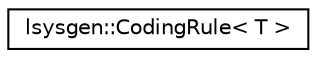 digraph "Graphical Class Hierarchy"
{
 // LATEX_PDF_SIZE
  edge [fontname="Helvetica",fontsize="10",labelfontname="Helvetica",labelfontsize="10"];
  node [fontname="Helvetica",fontsize="10",shape=record];
  rankdir="LR";
  Node0 [label="lsysgen::CodingRule\< T \>",height=0.2,width=0.4,color="black", fillcolor="white", style="filled",URL="$classlsysgen_1_1CodingRule.html",tooltip=" "];
}
